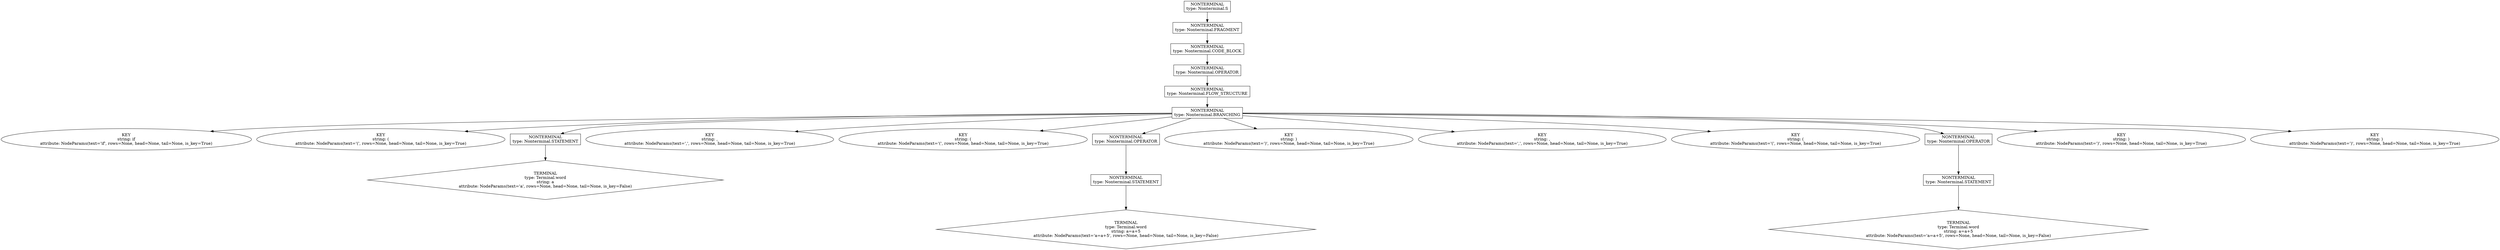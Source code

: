 digraph ast_attributed {
	1 [label="NONTERMINAL
type: Nonterminal.S" shape=box]
	2 [label="NONTERMINAL
type: Nonterminal.FRAGMENT" shape=box]
	1 -> 2
	3 [label="NONTERMINAL
type: Nonterminal.CODE_BLOCK" shape=box]
	2 -> 3
	4 [label="NONTERMINAL
type: Nonterminal.OPERATOR" shape=box]
	3 -> 4
	5 [label="NONTERMINAL
type: Nonterminal.FLOW_STRUCTURE" shape=box]
	4 -> 5
	6 [label="NONTERMINAL
type: Nonterminal.BRANCHING" shape=box]
	5 -> 6
	7 [label="KEY
string: if
attribute: NodeParams(text='if', rows=None, head=None, tail=None, is_key=True)" shape=oval]
	6 -> 7
	8 [label="KEY
string: (
attribute: NodeParams(text='(', rows=None, head=None, tail=None, is_key=True)" shape=oval]
	6 -> 8
	9 [label="NONTERMINAL
type: Nonterminal.STATEMENT" shape=box]
	6 -> 9
	10 [label="KEY
string: ,
attribute: NodeParams(text=',', rows=None, head=None, tail=None, is_key=True)" shape=oval]
	6 -> 10
	11 [label="KEY
string: (
attribute: NodeParams(text='(', rows=None, head=None, tail=None, is_key=True)" shape=oval]
	6 -> 11
	12 [label="NONTERMINAL
type: Nonterminal.OPERATOR" shape=box]
	6 -> 12
	13 [label="KEY
string: )
attribute: NodeParams(text=')', rows=None, head=None, tail=None, is_key=True)" shape=oval]
	6 -> 13
	14 [label="KEY
string: ,
attribute: NodeParams(text=',', rows=None, head=None, tail=None, is_key=True)" shape=oval]
	6 -> 14
	15 [label="KEY
string: (
attribute: NodeParams(text='(', rows=None, head=None, tail=None, is_key=True)" shape=oval]
	6 -> 15
	16 [label="NONTERMINAL
type: Nonterminal.OPERATOR" shape=box]
	6 -> 16
	17 [label="KEY
string: )
attribute: NodeParams(text=')', rows=None, head=None, tail=None, is_key=True)" shape=oval]
	6 -> 17
	18 [label="KEY
string: )
attribute: NodeParams(text=')', rows=None, head=None, tail=None, is_key=True)" shape=oval]
	6 -> 18
	19 [label="TERMINAL
type: Terminal.word
string: a
attribute: NodeParams(text='a', rows=None, head=None, tail=None, is_key=False)" shape=diamond]
	9 -> 19
	20 [label="NONTERMINAL
type: Nonterminal.STATEMENT" shape=box]
	12 -> 20
	21 [label="NONTERMINAL
type: Nonterminal.STATEMENT" shape=box]
	16 -> 21
	22 [label="TERMINAL
type: Terminal.word
string: a=a+5
attribute: NodeParams(text='a=a+5', rows=None, head=None, tail=None, is_key=False)" shape=diamond]
	20 -> 22
	23 [label="TERMINAL
type: Terminal.word
string: a=a+5
attribute: NodeParams(text='a=a+5', rows=None, head=None, tail=None, is_key=False)" shape=diamond]
	21 -> 23
}
